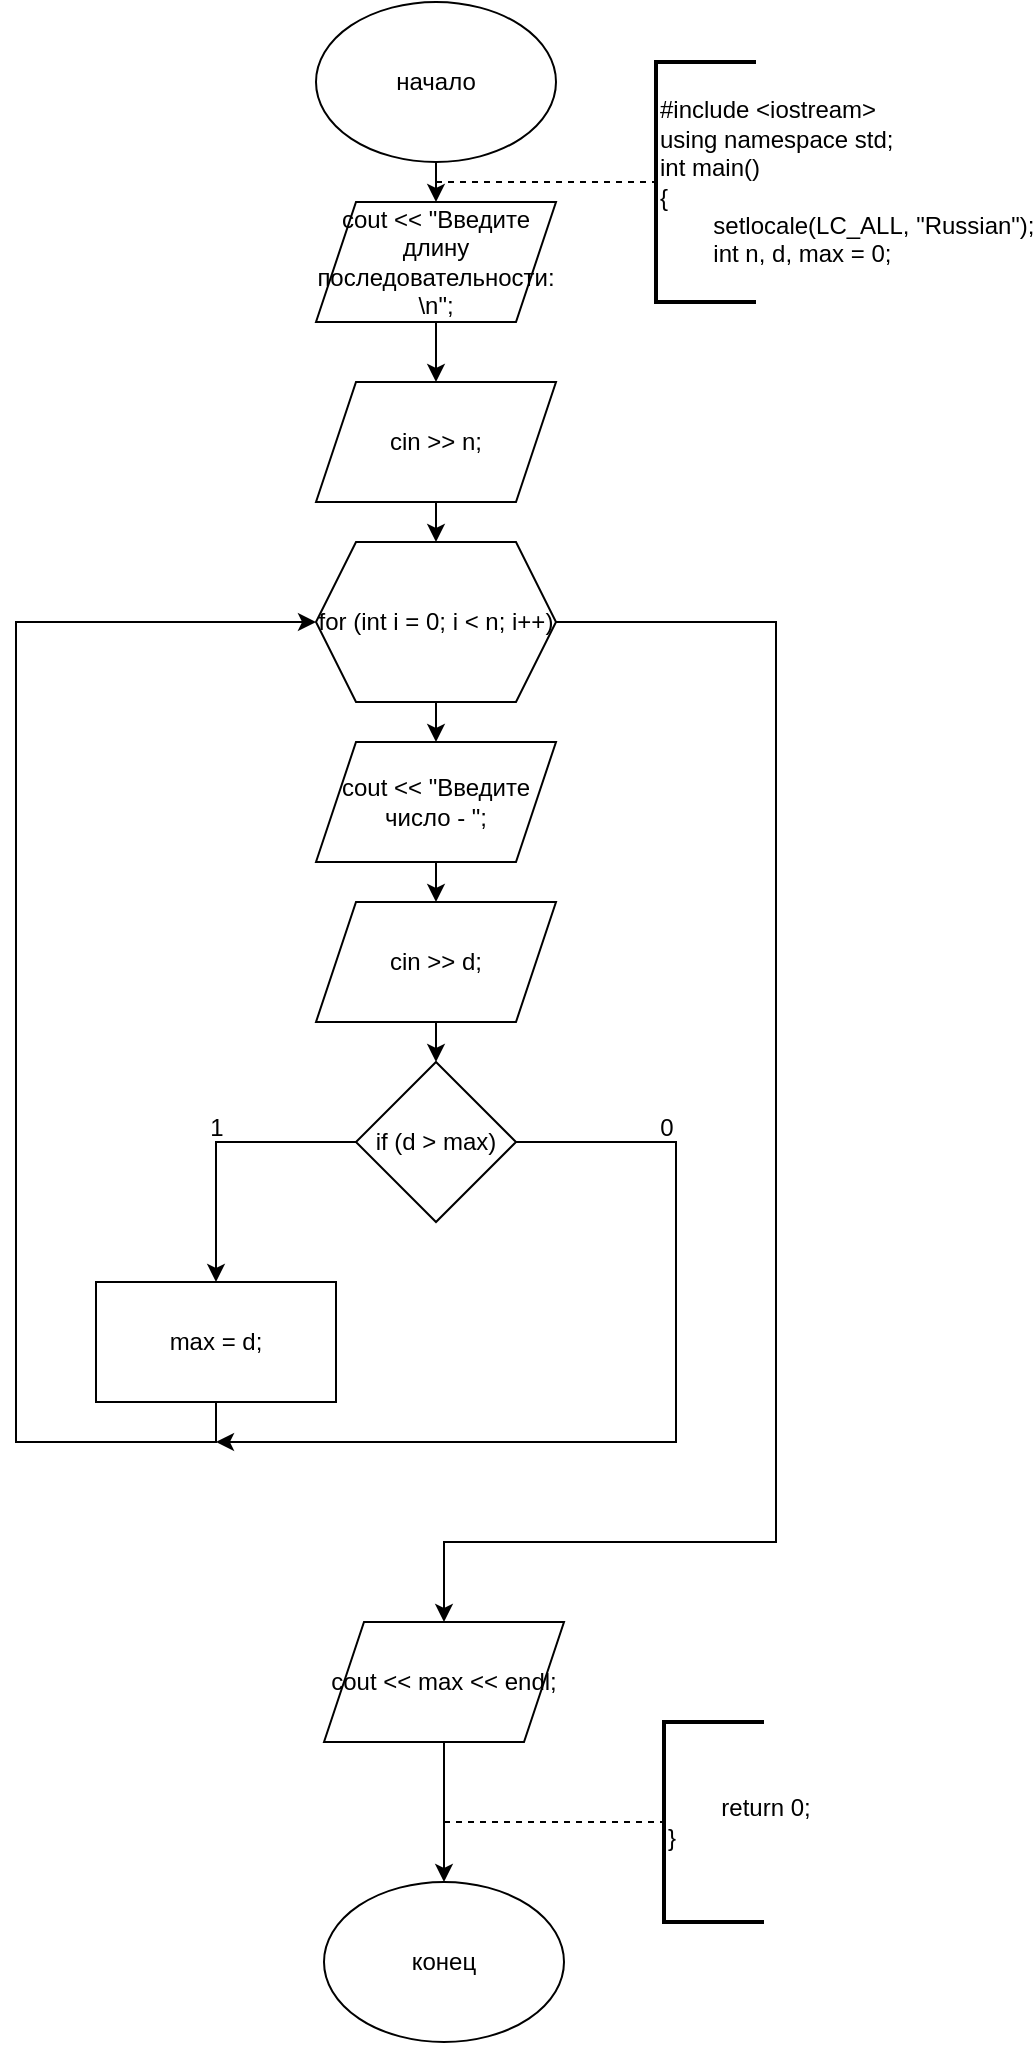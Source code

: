 <mxfile version="24.8.6">
  <diagram name="Страница — 1" id="UvC6Aw6rnlGmGbRL6Bz3">
    <mxGraphModel dx="712" dy="779" grid="1" gridSize="10" guides="1" tooltips="1" connect="1" arrows="1" fold="1" page="1" pageScale="1" pageWidth="827" pageHeight="1169" math="0" shadow="0">
      <root>
        <mxCell id="0" />
        <mxCell id="1" parent="0" />
        <mxCell id="GTbLbp3BnAc4MaiepVZ9-7" style="edgeStyle=orthogonalEdgeStyle;rounded=0;orthogonalLoop=1;jettySize=auto;html=1;exitX=0.5;exitY=1;exitDx=0;exitDy=0;entryX=0.5;entryY=0;entryDx=0;entryDy=0;" parent="1" source="GTbLbp3BnAc4MaiepVZ9-1" target="GTbLbp3BnAc4MaiepVZ9-2" edge="1">
          <mxGeometry relative="1" as="geometry" />
        </mxCell>
        <mxCell id="GTbLbp3BnAc4MaiepVZ9-1" value="начало" style="ellipse;whiteSpace=wrap;html=1;" parent="1" vertex="1">
          <mxGeometry x="350" y="360" width="120" height="80" as="geometry" />
        </mxCell>
        <mxCell id="GTbLbp3BnAc4MaiepVZ9-8" style="edgeStyle=orthogonalEdgeStyle;rounded=0;orthogonalLoop=1;jettySize=auto;html=1;exitX=0.5;exitY=1;exitDx=0;exitDy=0;" parent="1" source="GTbLbp3BnAc4MaiepVZ9-2" edge="1">
          <mxGeometry relative="1" as="geometry">
            <mxPoint x="410" y="550" as="targetPoint" />
          </mxGeometry>
        </mxCell>
        <mxCell id="GTbLbp3BnAc4MaiepVZ9-2" value="cout &amp;lt;&amp;lt; &quot;Введите длину последовательности: \n&quot;;" style="shape=parallelogram;perimeter=parallelogramPerimeter;whiteSpace=wrap;html=1;fixedSize=1;" parent="1" vertex="1">
          <mxGeometry x="350" y="460" width="120" height="60" as="geometry" />
        </mxCell>
        <mxCell id="GTbLbp3BnAc4MaiepVZ9-6" value="конец" style="ellipse;whiteSpace=wrap;html=1;" parent="1" vertex="1">
          <mxGeometry x="354" y="1300" width="120" height="80" as="geometry" />
        </mxCell>
        <mxCell id="GTbLbp3BnAc4MaiepVZ9-13" value="" style="endArrow=none;dashed=1;html=1;rounded=0;" parent="1" target="GTbLbp3BnAc4MaiepVZ9-14" edge="1">
          <mxGeometry width="50" height="50" relative="1" as="geometry">
            <mxPoint x="410" y="450" as="sourcePoint" />
            <mxPoint x="410" y="450" as="targetPoint" />
          </mxGeometry>
        </mxCell>
        <mxCell id="GTbLbp3BnAc4MaiepVZ9-14" value="&lt;div&gt;#include &amp;lt;iostream&amp;gt;&lt;/div&gt;&lt;div&gt;using namespace std;&lt;/div&gt;&lt;div&gt;int main()&lt;/div&gt;&lt;div&gt;{&lt;/div&gt;&lt;div&gt;&lt;span style=&quot;white-space-collapse: collapse;&quot;&gt;&lt;span style=&quot;white-space-collapse: preserve;&quot;&gt;&#x9;&lt;/span&gt;setlocale(LC_ALL, &quot;Russian&quot;);&lt;/span&gt;&lt;/div&gt;&lt;div&gt;&lt;span style=&quot;white-space-collapse: collapse;&quot;&gt;&lt;span style=&quot;white-space-collapse: preserve;&quot;&gt;&#x9;&lt;/span&gt;int n, d, max = 0;&lt;/span&gt;&lt;/div&gt;" style="strokeWidth=2;html=1;shape=mxgraph.flowchart.annotation_1;align=left;pointerEvents=1;" parent="1" vertex="1">
          <mxGeometry x="520" y="390" width="50" height="120" as="geometry" />
        </mxCell>
        <mxCell id="GTbLbp3BnAc4MaiepVZ9-16" value="" style="endArrow=none;dashed=1;html=1;rounded=0;" parent="1" target="GTbLbp3BnAc4MaiepVZ9-17" edge="1">
          <mxGeometry width="50" height="50" relative="1" as="geometry">
            <mxPoint x="414" y="1270" as="sourcePoint" />
            <mxPoint x="414" y="1270" as="targetPoint" />
          </mxGeometry>
        </mxCell>
        <mxCell id="GTbLbp3BnAc4MaiepVZ9-17" value="&lt;div&gt;&lt;span style=&quot;white-space-collapse: collapse;&quot;&gt;&lt;span style=&quot;white-space-collapse: preserve;&quot;&gt;&#x9;&lt;/span&gt;return 0;&lt;/span&gt;&lt;/div&gt;&lt;div&gt;}&lt;/div&gt;" style="strokeWidth=2;html=1;shape=mxgraph.flowchart.annotation_1;align=left;pointerEvents=1;" parent="1" vertex="1">
          <mxGeometry x="524" y="1220" width="50" height="100" as="geometry" />
        </mxCell>
        <mxCell id="50vtjkfvfOaoIIkYdTKp-3" style="edgeStyle=orthogonalEdgeStyle;rounded=0;orthogonalLoop=1;jettySize=auto;html=1;exitX=0.5;exitY=1;exitDx=0;exitDy=0;entryX=0.5;entryY=0;entryDx=0;entryDy=0;" edge="1" parent="1" source="50vtjkfvfOaoIIkYdTKp-1" target="50vtjkfvfOaoIIkYdTKp-2">
          <mxGeometry relative="1" as="geometry" />
        </mxCell>
        <mxCell id="50vtjkfvfOaoIIkYdTKp-1" value="cin &amp;gt;&amp;gt; n;" style="shape=parallelogram;perimeter=parallelogramPerimeter;whiteSpace=wrap;html=1;fixedSize=1;" vertex="1" parent="1">
          <mxGeometry x="350" y="550" width="120" height="60" as="geometry" />
        </mxCell>
        <mxCell id="50vtjkfvfOaoIIkYdTKp-7" style="edgeStyle=orthogonalEdgeStyle;rounded=0;orthogonalLoop=1;jettySize=auto;html=1;exitX=0.5;exitY=1;exitDx=0;exitDy=0;entryX=0.5;entryY=0;entryDx=0;entryDy=0;" edge="1" parent="1" source="50vtjkfvfOaoIIkYdTKp-2" target="50vtjkfvfOaoIIkYdTKp-4">
          <mxGeometry relative="1" as="geometry" />
        </mxCell>
        <mxCell id="50vtjkfvfOaoIIkYdTKp-16" style="edgeStyle=orthogonalEdgeStyle;rounded=0;orthogonalLoop=1;jettySize=auto;html=1;exitX=1;exitY=0.5;exitDx=0;exitDy=0;entryX=0.5;entryY=0;entryDx=0;entryDy=0;" edge="1" parent="1" source="50vtjkfvfOaoIIkYdTKp-2" target="50vtjkfvfOaoIIkYdTKp-15">
          <mxGeometry relative="1" as="geometry">
            <Array as="points">
              <mxPoint x="580" y="670" />
              <mxPoint x="580" y="1130" />
              <mxPoint x="414" y="1130" />
            </Array>
          </mxGeometry>
        </mxCell>
        <mxCell id="50vtjkfvfOaoIIkYdTKp-2" value="for (int i = 0; i &amp;lt; n; i++)" style="shape=hexagon;perimeter=hexagonPerimeter2;whiteSpace=wrap;html=1;fixedSize=1;" vertex="1" parent="1">
          <mxGeometry x="350" y="630" width="120" height="80" as="geometry" />
        </mxCell>
        <mxCell id="50vtjkfvfOaoIIkYdTKp-8" style="edgeStyle=orthogonalEdgeStyle;rounded=0;orthogonalLoop=1;jettySize=auto;html=1;exitX=0.5;exitY=1;exitDx=0;exitDy=0;entryX=0.5;entryY=0;entryDx=0;entryDy=0;" edge="1" parent="1" source="50vtjkfvfOaoIIkYdTKp-4" target="50vtjkfvfOaoIIkYdTKp-5">
          <mxGeometry relative="1" as="geometry" />
        </mxCell>
        <mxCell id="50vtjkfvfOaoIIkYdTKp-4" value="cout &amp;lt;&amp;lt; &quot;Введите число - &quot;;" style="shape=parallelogram;perimeter=parallelogramPerimeter;whiteSpace=wrap;html=1;fixedSize=1;" vertex="1" parent="1">
          <mxGeometry x="350" y="730" width="120" height="60" as="geometry" />
        </mxCell>
        <mxCell id="50vtjkfvfOaoIIkYdTKp-9" style="edgeStyle=orthogonalEdgeStyle;rounded=0;orthogonalLoop=1;jettySize=auto;html=1;exitX=0.5;exitY=1;exitDx=0;exitDy=0;entryX=0.5;entryY=0;entryDx=0;entryDy=0;" edge="1" parent="1" source="50vtjkfvfOaoIIkYdTKp-5" target="50vtjkfvfOaoIIkYdTKp-6">
          <mxGeometry relative="1" as="geometry" />
        </mxCell>
        <mxCell id="50vtjkfvfOaoIIkYdTKp-5" value="cin &amp;gt;&amp;gt; d;" style="shape=parallelogram;perimeter=parallelogramPerimeter;whiteSpace=wrap;html=1;fixedSize=1;" vertex="1" parent="1">
          <mxGeometry x="350" y="810" width="120" height="60" as="geometry" />
        </mxCell>
        <mxCell id="50vtjkfvfOaoIIkYdTKp-11" style="edgeStyle=orthogonalEdgeStyle;rounded=0;orthogonalLoop=1;jettySize=auto;html=1;exitX=0;exitY=0.5;exitDx=0;exitDy=0;" edge="1" parent="1" source="50vtjkfvfOaoIIkYdTKp-6" target="50vtjkfvfOaoIIkYdTKp-10">
          <mxGeometry relative="1" as="geometry" />
        </mxCell>
        <mxCell id="50vtjkfvfOaoIIkYdTKp-18" style="edgeStyle=orthogonalEdgeStyle;rounded=0;orthogonalLoop=1;jettySize=auto;html=1;exitX=1;exitY=0.5;exitDx=0;exitDy=0;" edge="1" parent="1" source="50vtjkfvfOaoIIkYdTKp-6">
          <mxGeometry relative="1" as="geometry">
            <mxPoint x="300" y="1080" as="targetPoint" />
            <Array as="points">
              <mxPoint x="530" y="930" />
              <mxPoint x="530" y="1080" />
            </Array>
          </mxGeometry>
        </mxCell>
        <mxCell id="50vtjkfvfOaoIIkYdTKp-6" value="if (d &amp;gt; max)" style="rhombus;whiteSpace=wrap;html=1;" vertex="1" parent="1">
          <mxGeometry x="370" y="890" width="80" height="80" as="geometry" />
        </mxCell>
        <mxCell id="50vtjkfvfOaoIIkYdTKp-13" style="edgeStyle=orthogonalEdgeStyle;rounded=0;orthogonalLoop=1;jettySize=auto;html=1;exitX=0.5;exitY=1;exitDx=0;exitDy=0;entryX=0;entryY=0.5;entryDx=0;entryDy=0;" edge="1" parent="1" source="50vtjkfvfOaoIIkYdTKp-10" target="50vtjkfvfOaoIIkYdTKp-2">
          <mxGeometry relative="1" as="geometry">
            <Array as="points">
              <mxPoint x="300" y="1080" />
              <mxPoint x="200" y="1080" />
              <mxPoint x="200" y="670" />
            </Array>
          </mxGeometry>
        </mxCell>
        <mxCell id="50vtjkfvfOaoIIkYdTKp-10" value="max = d;" style="rounded=0;whiteSpace=wrap;html=1;" vertex="1" parent="1">
          <mxGeometry x="240" y="1000" width="120" height="60" as="geometry" />
        </mxCell>
        <mxCell id="50vtjkfvfOaoIIkYdTKp-12" value="1" style="text;html=1;align=center;verticalAlign=middle;resizable=0;points=[];autosize=1;strokeColor=none;fillColor=none;" vertex="1" parent="1">
          <mxGeometry x="285" y="908" width="30" height="30" as="geometry" />
        </mxCell>
        <mxCell id="50vtjkfvfOaoIIkYdTKp-17" style="edgeStyle=orthogonalEdgeStyle;rounded=0;orthogonalLoop=1;jettySize=auto;html=1;exitX=0.5;exitY=1;exitDx=0;exitDy=0;entryX=0.5;entryY=0;entryDx=0;entryDy=0;" edge="1" parent="1" source="50vtjkfvfOaoIIkYdTKp-15" target="GTbLbp3BnAc4MaiepVZ9-6">
          <mxGeometry relative="1" as="geometry" />
        </mxCell>
        <mxCell id="50vtjkfvfOaoIIkYdTKp-15" value="cout &amp;lt;&amp;lt; max &amp;lt;&amp;lt; endl;" style="shape=parallelogram;perimeter=parallelogramPerimeter;whiteSpace=wrap;html=1;fixedSize=1;" vertex="1" parent="1">
          <mxGeometry x="354" y="1170" width="120" height="60" as="geometry" />
        </mxCell>
        <mxCell id="50vtjkfvfOaoIIkYdTKp-19" value="0" style="text;html=1;align=center;verticalAlign=middle;resizable=0;points=[];autosize=1;strokeColor=none;fillColor=none;" vertex="1" parent="1">
          <mxGeometry x="510" y="908" width="30" height="30" as="geometry" />
        </mxCell>
      </root>
    </mxGraphModel>
  </diagram>
</mxfile>
